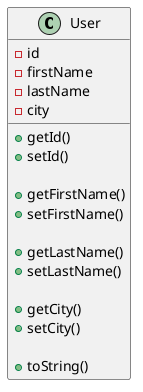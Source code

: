 @startuml

class User {
    - id
    - firstName
    - lastName
    - city

    +getId()
    +setId()

    +getFirstName()
    +setFirstName()

    +getLastName()
    +setLastName()

    +getCity()
    +setCity()

    +toString()
}

@enduml